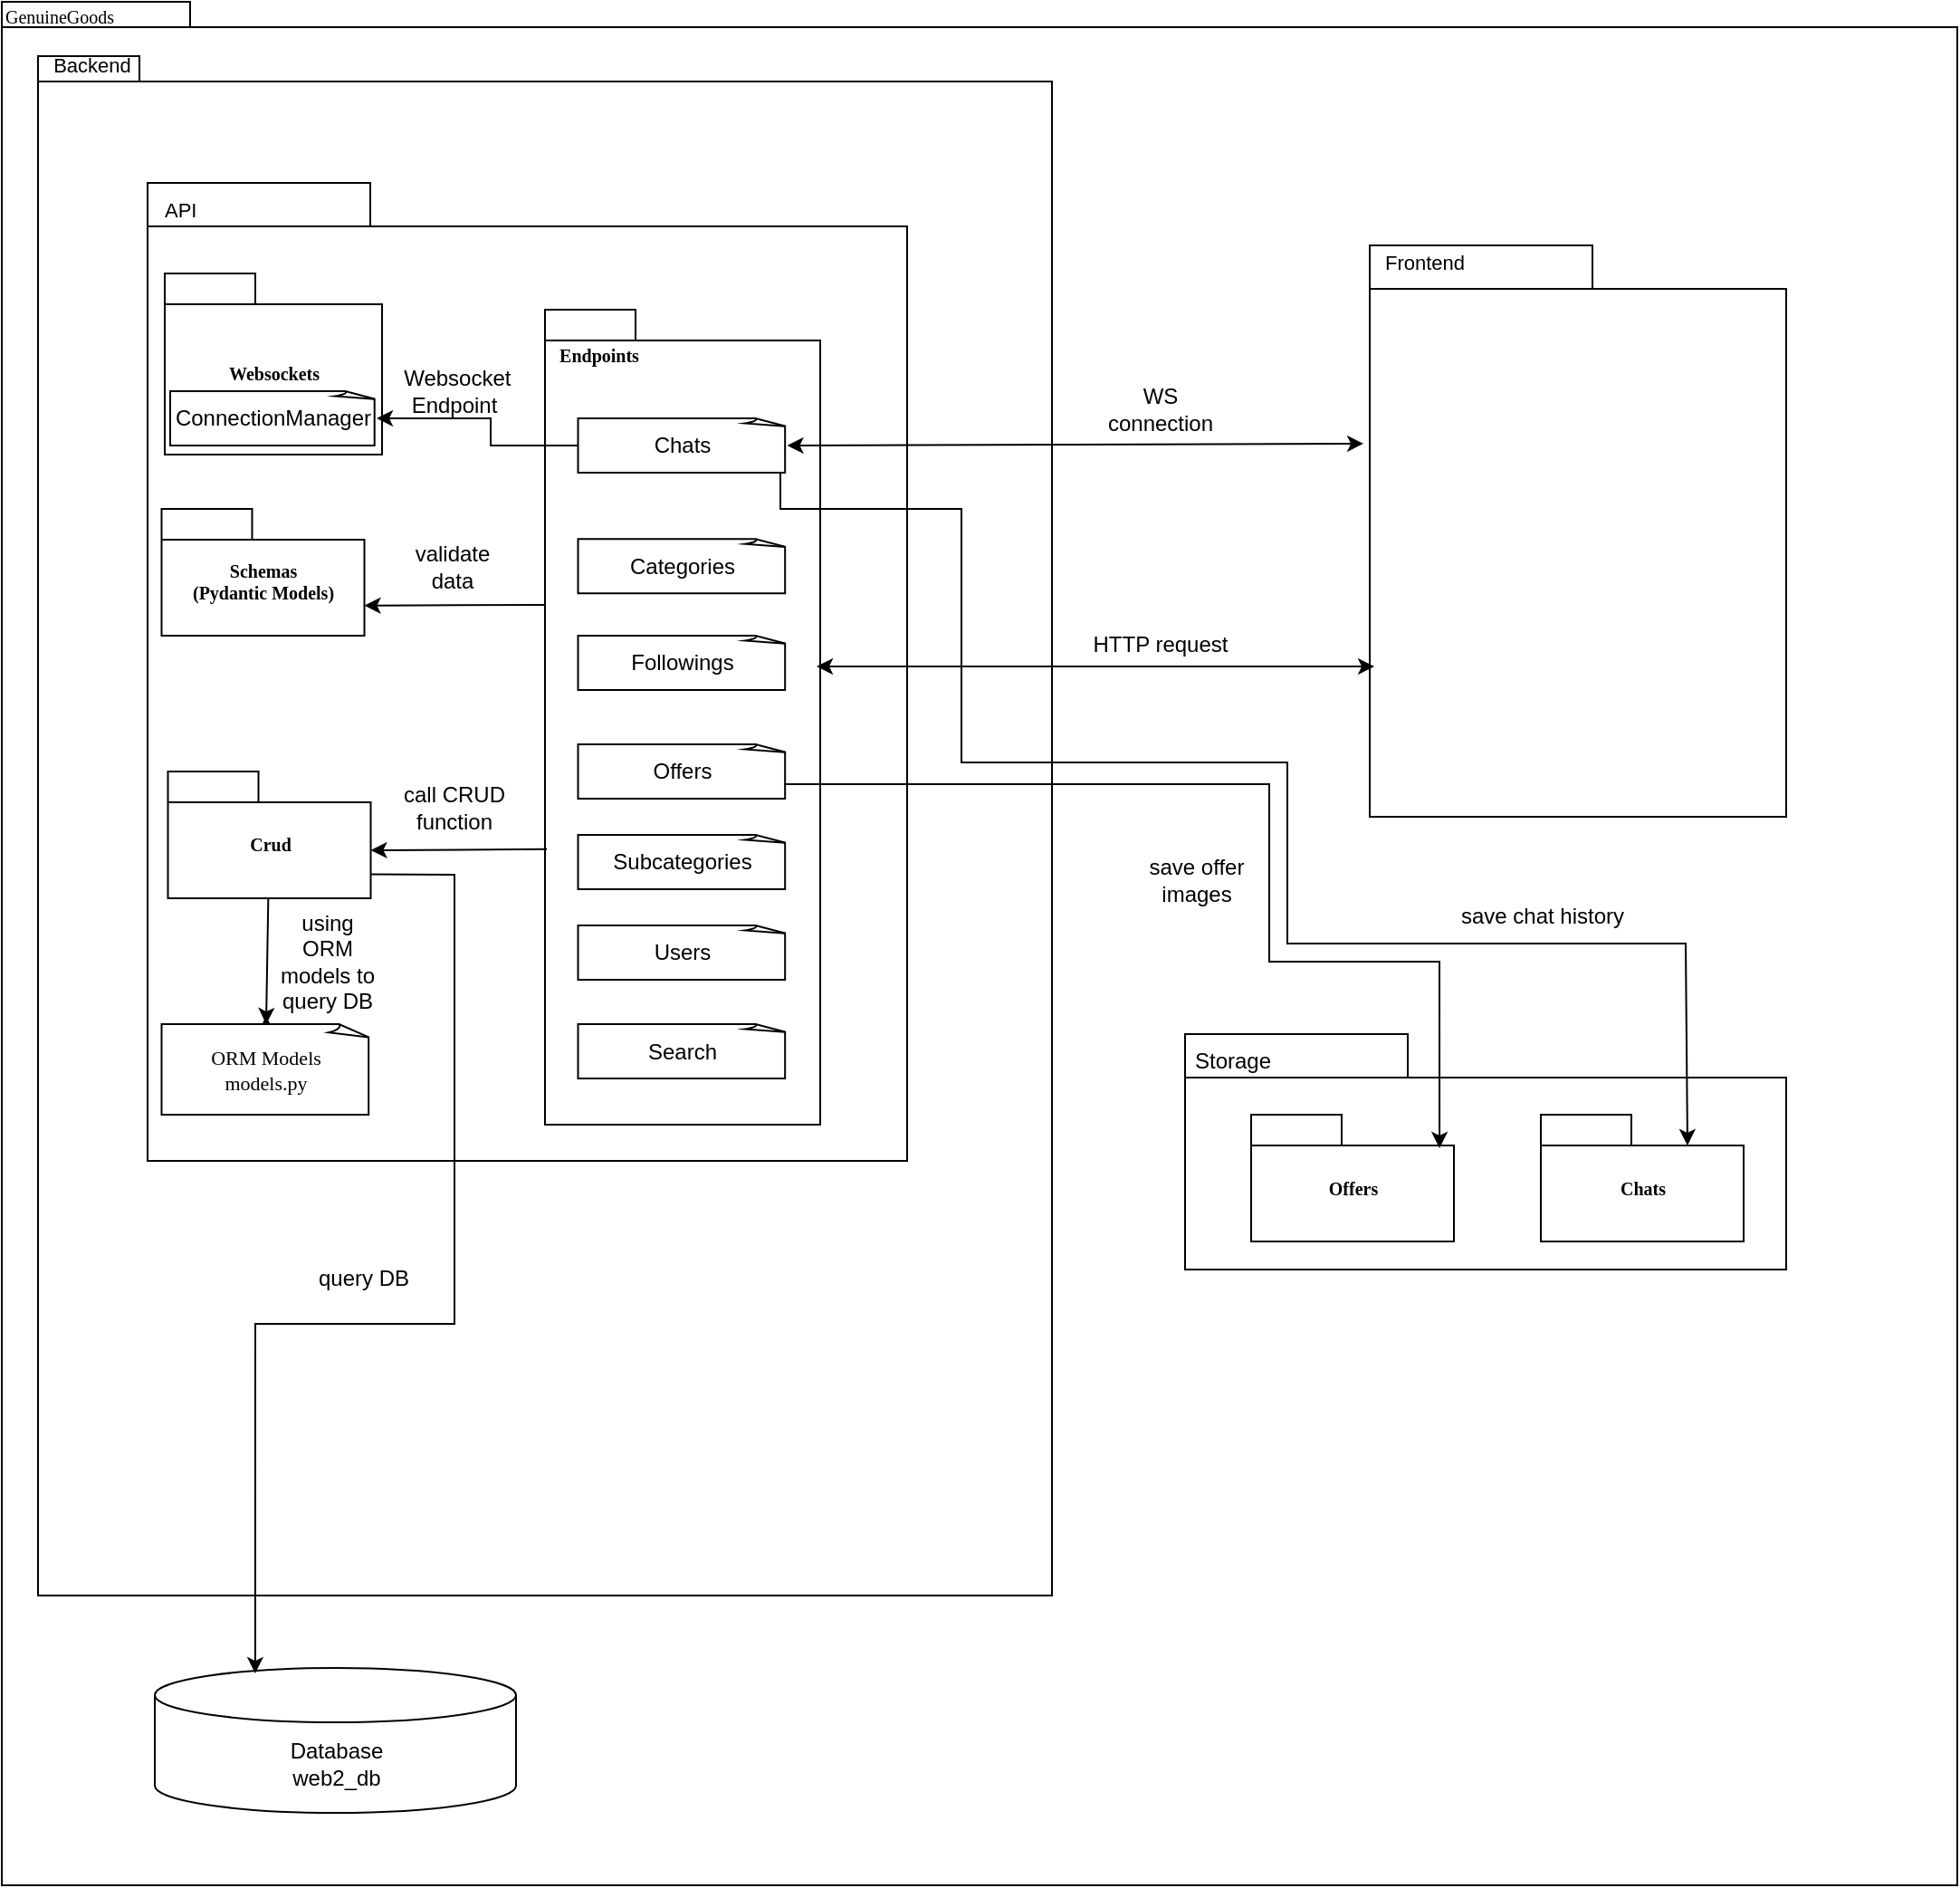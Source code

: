 <mxfile version="22.0.8" type="device">
  <diagram name="Page-1" id="b5b7bab2-c9e2-2cf4-8b2a-24fd1a2a6d21">
    <mxGraphModel dx="2074" dy="1142" grid="1" gridSize="10" guides="1" tooltips="1" connect="1" arrows="1" fold="1" page="1" pageScale="1" pageWidth="827" pageHeight="1169" background="none" math="0" shadow="0">
      <root>
        <mxCell id="0" />
        <mxCell id="1" parent="0" />
        <mxCell id="gWJbVaERdnbdGJg79cWP-36" value="" style="shape=folder;fontStyle=1;spacingTop=10;tabWidth=40;tabHeight=14;tabPosition=left;html=1;whiteSpace=wrap;" vertex="1" parent="1">
          <mxGeometry x="290" y="160" width="1080" height="1040" as="geometry" />
        </mxCell>
        <mxCell id="gWJbVaERdnbdGJg79cWP-5" value="" style="shape=folder;fontStyle=1;spacingTop=10;tabWidth=40;tabHeight=14;tabPosition=left;html=1;whiteSpace=wrap;" vertex="1" parent="1">
          <mxGeometry x="310" y="190" width="560" height="850" as="geometry" />
        </mxCell>
        <mxCell id="6e0c8c40b5770093-30" value="" style="group" parent="1" vertex="1" connectable="0">
          <mxGeometry x="1045.5" y="294.5" width="230" height="315.5" as="geometry" />
        </mxCell>
        <mxCell id="6e0c8c40b5770093-24" value="" style="group" parent="6e0c8c40b5770093-30" vertex="1" connectable="0">
          <mxGeometry width="230" height="315.5" as="geometry" />
        </mxCell>
        <mxCell id="6e0c8c40b5770093-25" value="" style="shape=folder;fontStyle=1;spacingTop=10;tabWidth=123;tabHeight=24;tabPosition=left;html=1;rounded=0;shadow=0;comic=0;labelBackgroundColor=none;strokeWidth=1;fontFamily=Verdana;fontSize=10;align=center;" parent="6e0c8c40b5770093-24" vertex="1">
          <mxGeometry width="230" height="315.5" as="geometry" />
        </mxCell>
        <mxCell id="gWJbVaERdnbdGJg79cWP-3" value="&lt;font style=&quot;font-size: 11px;&quot;&gt;Frontend&lt;/font&gt;" style="text;html=1;strokeColor=none;fillColor=none;align=center;verticalAlign=middle;whiteSpace=wrap;rounded=0;" vertex="1" parent="6e0c8c40b5770093-24">
          <mxGeometry y="0.001" width="60" height="19.719" as="geometry" />
        </mxCell>
        <mxCell id="6e0c8c40b5770093-33" value="" style="shape=folder;fontStyle=1;spacingTop=10;tabWidth=123;tabHeight=24;tabPosition=left;html=1;rounded=0;shadow=0;comic=0;labelBackgroundColor=none;strokeColor=#000000;strokeWidth=1;fillColor=#ffffff;fontFamily=Verdana;fontSize=10;fontColor=#000000;align=right;labelPosition=left;verticalLabelPosition=top;verticalAlign=bottom;" parent="1" vertex="1">
          <mxGeometry x="370.5" y="260" width="419.5" height="540" as="geometry" />
        </mxCell>
        <mxCell id="6e0c8c40b5770093-42" value="" style="shape=folder;fontStyle=1;spacingTop=10;tabWidth=50;tabHeight=17;tabPosition=left;html=1;rounded=0;shadow=0;comic=0;labelBackgroundColor=none;strokeColor=#000000;strokeWidth=1;fillColor=#ffffff;fontFamily=Verdana;fontSize=10;fontColor=#000000;align=left;" parent="1" vertex="1">
          <mxGeometry x="590" y="330" width="152" height="450" as="geometry" />
        </mxCell>
        <mxCell id="6e0c8c40b5770093-43" value="Crud" style="shape=folder;fontStyle=1;spacingTop=10;tabWidth=50;tabHeight=17;tabPosition=left;html=1;rounded=0;shadow=0;comic=0;labelBackgroundColor=none;strokeColor=#000000;strokeWidth=1;fillColor=#ffffff;fontFamily=Verdana;fontSize=10;fontColor=#000000;align=center;" parent="1" vertex="1">
          <mxGeometry x="381.75" y="585" width="112" height="70" as="geometry" />
        </mxCell>
        <mxCell id="6e0c8c40b5770093-44" value="&lt;div&gt;Schemas&lt;/div&gt;(Pydantic Models)" style="shape=folder;fontStyle=1;spacingTop=10;tabWidth=50;tabHeight=17;tabPosition=left;html=1;rounded=0;shadow=0;comic=0;labelBackgroundColor=none;strokeColor=#000000;strokeWidth=1;fillColor=#ffffff;fontFamily=Verdana;fontSize=10;fontColor=#000000;align=center;" parent="1" vertex="1">
          <mxGeometry x="378.25" y="440" width="112" height="70" as="geometry" />
        </mxCell>
        <mxCell id="6e0c8c40b5770093-45" value="Websockets" style="shape=folder;fontStyle=1;spacingTop=10;tabWidth=50;tabHeight=17;tabPosition=left;html=1;rounded=0;shadow=0;comic=0;labelBackgroundColor=none;strokeColor=#000000;strokeWidth=1;fillColor=#ffffff;fontFamily=Verdana;fontSize=10;fontColor=#000000;align=center;" parent="1" vertex="1">
          <mxGeometry x="380" y="310" width="120" height="100" as="geometry" />
        </mxCell>
        <mxCell id="6e0c8c40b5770093-47" value="" style="shape=folder;fontStyle=1;spacingTop=10;tabWidth=123;tabHeight=24;tabPosition=left;html=1;rounded=0;shadow=0;comic=0;labelBackgroundColor=none;strokeWidth=1;fontFamily=Verdana;fontSize=10;align=center;" parent="1" vertex="1">
          <mxGeometry x="943.5" y="730" width="332" height="130" as="geometry" />
        </mxCell>
        <mxCell id="6e0c8c40b5770093-73" value="GenuineGoods" style="text;html=1;align=left;verticalAlign=top;spacingTop=-4;fontSize=10;fontFamily=Verdana" parent="1" vertex="1">
          <mxGeometry x="290" y="160" width="130" height="20" as="geometry" />
        </mxCell>
        <mxCell id="gWJbVaERdnbdGJg79cWP-2" value="&lt;div style=&quot;font-size: 11px;&quot; align=&quot;left&quot;&gt;API&lt;/div&gt;" style="text;html=1;strokeColor=none;fillColor=none;align=left;verticalAlign=middle;whiteSpace=wrap;rounded=0;" vertex="1" parent="1">
          <mxGeometry x="378.25" y="260" width="60" height="30" as="geometry" />
        </mxCell>
        <mxCell id="gWJbVaERdnbdGJg79cWP-6" value="&lt;div&gt;Database&lt;/div&gt;&lt;div&gt;web2_db&lt;br&gt;&lt;/div&gt;" style="shape=cylinder3;whiteSpace=wrap;html=1;boundedLbl=1;backgroundOutline=1;size=15;" vertex="1" parent="1">
          <mxGeometry x="374.5" y="1080" width="199.5" height="80" as="geometry" />
        </mxCell>
        <mxCell id="gWJbVaERdnbdGJg79cWP-27" style="edgeStyle=orthogonalEdgeStyle;rounded=0;orthogonalLoop=1;jettySize=auto;html=1;exitX=0.5;exitY=0;exitDx=0;exitDy=0;exitPerimeter=0;" edge="1" parent="1" source="gWJbVaERdnbdGJg79cWP-7">
          <mxGeometry relative="1" as="geometry">
            <mxPoint x="436" y="720" as="targetPoint" />
          </mxGeometry>
        </mxCell>
        <mxCell id="gWJbVaERdnbdGJg79cWP-7" value="&lt;div style=&quot;font-size: 11px;&quot;&gt;&lt;font face=&quot;Verdana&quot; style=&quot;font-size: 11px;&quot;&gt;ORM Models&lt;/font&gt;&lt;/div&gt;&lt;div style=&quot;font-size: 11px;&quot;&gt;&lt;font face=&quot;Verdana&quot; style=&quot;font-size: 11px;&quot;&gt;models.py&lt;font style=&quot;font-size: 11px;&quot;&gt;&lt;br&gt;&lt;/font&gt;&lt;/font&gt;&lt;/div&gt;" style="whiteSpace=wrap;html=1;shape=mxgraph.basic.document" vertex="1" parent="1">
          <mxGeometry x="378.25" y="724.5" width="115.5" height="50" as="geometry" />
        </mxCell>
        <mxCell id="gWJbVaERdnbdGJg79cWP-11" value="Categories" style="whiteSpace=wrap;html=1;shape=mxgraph.basic.document" vertex="1" parent="1">
          <mxGeometry x="608.25" y="456.63" width="115.5" height="30" as="geometry" />
        </mxCell>
        <mxCell id="gWJbVaERdnbdGJg79cWP-13" value="Chats" style="whiteSpace=wrap;html=1;shape=mxgraph.basic.document" vertex="1" parent="1">
          <mxGeometry x="608.25" y="390" width="115.5" height="30" as="geometry" />
        </mxCell>
        <mxCell id="gWJbVaERdnbdGJg79cWP-14" value="Followings" style="whiteSpace=wrap;html=1;shape=mxgraph.basic.document" vertex="1" parent="1">
          <mxGeometry x="608.25" y="510" width="115.5" height="30" as="geometry" />
        </mxCell>
        <mxCell id="gWJbVaERdnbdGJg79cWP-15" value="Offers" style="whiteSpace=wrap;html=1;shape=mxgraph.basic.document" vertex="1" parent="1">
          <mxGeometry x="608.25" y="570" width="115.5" height="30" as="geometry" />
        </mxCell>
        <mxCell id="gWJbVaERdnbdGJg79cWP-16" value="Subcategories" style="whiteSpace=wrap;html=1;shape=mxgraph.basic.document" vertex="1" parent="1">
          <mxGeometry x="608.25" y="620" width="115.5" height="30" as="geometry" />
        </mxCell>
        <mxCell id="gWJbVaERdnbdGJg79cWP-17" value="Users" style="whiteSpace=wrap;html=1;shape=mxgraph.basic.document" vertex="1" parent="1">
          <mxGeometry x="608.25" y="670" width="115.5" height="30" as="geometry" />
        </mxCell>
        <mxCell id="gWJbVaERdnbdGJg79cWP-19" value="HTTP request" style="text;html=1;strokeColor=none;fillColor=none;align=center;verticalAlign=middle;whiteSpace=wrap;rounded=0;" vertex="1" parent="1">
          <mxGeometry x="880" y="500" width="100" height="30" as="geometry" />
        </mxCell>
        <mxCell id="gWJbVaERdnbdGJg79cWP-21" value="validate data " style="text;html=1;strokeColor=none;fillColor=none;align=center;verticalAlign=middle;whiteSpace=wrap;rounded=0;" vertex="1" parent="1">
          <mxGeometry x="508.75" y="456.63" width="60" height="30" as="geometry" />
        </mxCell>
        <mxCell id="gWJbVaERdnbdGJg79cWP-25" value="call CRUD function" style="text;html=1;strokeColor=none;fillColor=none;align=center;verticalAlign=middle;whiteSpace=wrap;rounded=0;" vertex="1" parent="1">
          <mxGeometry x="510" y="590" width="60" height="30" as="geometry" />
        </mxCell>
        <mxCell id="gWJbVaERdnbdGJg79cWP-28" value="using ORM models to query DB" style="text;html=1;strokeColor=none;fillColor=none;align=center;verticalAlign=middle;whiteSpace=wrap;rounded=0;" vertex="1" parent="1">
          <mxGeometry x="440" y="680" width="60" height="20" as="geometry" />
        </mxCell>
        <mxCell id="gWJbVaERdnbdGJg79cWP-29" value="" style="endArrow=classic;startArrow=classic;html=1;rounded=0;entryX=0.011;entryY=0.737;entryDx=0;entryDy=0;entryPerimeter=0;" edge="1" parent="1" target="6e0c8c40b5770093-25">
          <mxGeometry width="50" height="50" relative="1" as="geometry">
            <mxPoint x="740" y="527" as="sourcePoint" />
            <mxPoint x="850" y="630" as="targetPoint" />
          </mxGeometry>
        </mxCell>
        <mxCell id="gWJbVaERdnbdGJg79cWP-30" value="" style="endArrow=classic;html=1;rounded=0;entryX=0;entryY=0;entryDx=112;entryDy=56.75;entryPerimeter=0;" edge="1" parent="1">
          <mxGeometry width="50" height="50" relative="1" as="geometry">
            <mxPoint x="590" y="493" as="sourcePoint" />
            <mxPoint x="490.25" y="493.38" as="targetPoint" />
          </mxGeometry>
        </mxCell>
        <mxCell id="gWJbVaERdnbdGJg79cWP-31" value="" style="endArrow=classic;html=1;rounded=0;entryX=0;entryY=0;entryDx=112;entryDy=43.5;entryPerimeter=0;exitX=0.007;exitY=0.662;exitDx=0;exitDy=0;exitPerimeter=0;" edge="1" parent="1" source="6e0c8c40b5770093-42" target="6e0c8c40b5770093-43">
          <mxGeometry width="50" height="50" relative="1" as="geometry">
            <mxPoint x="800" y="680" as="sourcePoint" />
            <mxPoint x="850" y="630" as="targetPoint" />
          </mxGeometry>
        </mxCell>
        <mxCell id="gWJbVaERdnbdGJg79cWP-32" value="" style="endArrow=classic;html=1;rounded=0;entryX=0.5;entryY=0;entryDx=0;entryDy=0;entryPerimeter=0;" edge="1" parent="1" source="6e0c8c40b5770093-43" target="gWJbVaERdnbdGJg79cWP-7">
          <mxGeometry width="50" height="50" relative="1" as="geometry">
            <mxPoint x="800" y="680" as="sourcePoint" />
            <mxPoint x="850" y="630" as="targetPoint" />
          </mxGeometry>
        </mxCell>
        <mxCell id="gWJbVaERdnbdGJg79cWP-33" value="" style="endArrow=classic;html=1;rounded=0;exitX=0;exitY=0;exitDx=112;exitDy=56.75;exitPerimeter=0;entryX=0.278;entryY=0.038;entryDx=0;entryDy=0;entryPerimeter=0;" edge="1" parent="1" source="6e0c8c40b5770093-43" target="gWJbVaERdnbdGJg79cWP-6">
          <mxGeometry width="50" height="50" relative="1" as="geometry">
            <mxPoint x="800" y="680" as="sourcePoint" />
            <mxPoint x="850" y="630" as="targetPoint" />
            <Array as="points">
              <mxPoint x="540" y="642" />
              <mxPoint x="540" y="890" />
              <mxPoint x="430" y="890" />
            </Array>
          </mxGeometry>
        </mxCell>
        <mxCell id="gWJbVaERdnbdGJg79cWP-34" value="query DB" style="text;html=1;strokeColor=none;fillColor=none;align=center;verticalAlign=middle;whiteSpace=wrap;rounded=0;" vertex="1" parent="1">
          <mxGeometry x="460" y="850" width="60" height="30" as="geometry" />
        </mxCell>
        <mxCell id="gWJbVaERdnbdGJg79cWP-37" value="&lt;p style=&quot;line-height: 120%;&quot;&gt;&lt;font style=&quot;font-size: 11px;&quot;&gt;Backend&lt;/font&gt;&lt;/p&gt;" style="text;html=1;strokeColor=none;fillColor=none;align=center;verticalAlign=middle;whiteSpace=wrap;rounded=0;" vertex="1" parent="1">
          <mxGeometry x="310" y="180" width="60" height="30" as="geometry" />
        </mxCell>
        <mxCell id="gWJbVaERdnbdGJg79cWP-38" value="ConnectionManager" style="whiteSpace=wrap;html=1;shape=mxgraph.basic.document" vertex="1" parent="1">
          <mxGeometry x="383" y="375" width="114" height="30" as="geometry" />
        </mxCell>
        <mxCell id="gWJbVaERdnbdGJg79cWP-41" value="&amp;nbsp;Websocket Endpoint" style="text;html=1;strokeColor=none;fillColor=none;align=center;verticalAlign=middle;whiteSpace=wrap;rounded=0;" vertex="1" parent="1">
          <mxGeometry x="510" y="360" width="60" height="30" as="geometry" />
        </mxCell>
        <mxCell id="gWJbVaERdnbdGJg79cWP-42" value="" style="endArrow=classic;html=1;rounded=0;entryX=1;entryY=0.5;entryDx=0;entryDy=0;entryPerimeter=0;exitX=0;exitY=0.5;exitDx=0;exitDy=0;exitPerimeter=0;" edge="1" parent="1" source="gWJbVaERdnbdGJg79cWP-13" target="gWJbVaERdnbdGJg79cWP-38">
          <mxGeometry width="50" height="50" relative="1" as="geometry">
            <mxPoint x="610" y="390" as="sourcePoint" />
            <mxPoint x="700" y="760" as="targetPoint" />
            <Array as="points">
              <mxPoint x="560" y="405" />
              <mxPoint x="560" y="390" />
            </Array>
          </mxGeometry>
        </mxCell>
        <mxCell id="gWJbVaERdnbdGJg79cWP-43" value="" style="endArrow=classic;startArrow=classic;html=1;rounded=0;exitX=1;exitY=0.5;exitDx=0;exitDy=0;exitPerimeter=0;entryX=-0.015;entryY=0.347;entryDx=0;entryDy=0;entryPerimeter=0;" edge="1" parent="1" source="gWJbVaERdnbdGJg79cWP-13" target="6e0c8c40b5770093-25">
          <mxGeometry width="50" height="50" relative="1" as="geometry">
            <mxPoint x="650" y="810" as="sourcePoint" />
            <mxPoint x="1044" y="385" as="targetPoint" />
          </mxGeometry>
        </mxCell>
        <mxCell id="gWJbVaERdnbdGJg79cWP-46" value="WS connection" style="text;html=1;strokeColor=none;fillColor=none;align=center;verticalAlign=middle;whiteSpace=wrap;rounded=0;" vertex="1" parent="1">
          <mxGeometry x="900" y="370" width="60" height="30" as="geometry" />
        </mxCell>
        <mxCell id="gWJbVaERdnbdGJg79cWP-47" value="Offers" style="shape=folder;fontStyle=1;spacingTop=10;tabWidth=50;tabHeight=17;tabPosition=left;html=1;rounded=0;shadow=0;comic=0;labelBackgroundColor=none;strokeColor=#000000;strokeWidth=1;fillColor=#ffffff;fontFamily=Verdana;fontSize=10;fontColor=#000000;align=center;" vertex="1" parent="1">
          <mxGeometry x="980" y="774.5" width="112" height="70" as="geometry" />
        </mxCell>
        <mxCell id="gWJbVaERdnbdGJg79cWP-48" value="Chats" style="shape=folder;fontStyle=1;spacingTop=10;tabWidth=50;tabHeight=17;tabPosition=left;html=1;rounded=0;shadow=0;comic=0;labelBackgroundColor=none;strokeColor=#000000;strokeWidth=1;fillColor=#ffffff;fontFamily=Verdana;fontSize=10;fontColor=#000000;align=center;" vertex="1" parent="1">
          <mxGeometry x="1140" y="774.5" width="112" height="70" as="geometry" />
        </mxCell>
        <mxCell id="gWJbVaERdnbdGJg79cWP-49" value="Storage" style="text;html=1;strokeColor=none;fillColor=none;align=center;verticalAlign=middle;whiteSpace=wrap;rounded=0;" vertex="1" parent="1">
          <mxGeometry x="940" y="730" width="60" height="30" as="geometry" />
        </mxCell>
        <mxCell id="gWJbVaERdnbdGJg79cWP-50" value="" style="endArrow=classic;html=1;rounded=0;exitX=0.985;exitY=0.733;exitDx=0;exitDy=0;exitPerimeter=0;entryX=0.929;entryY=0.264;entryDx=0;entryDy=0;entryPerimeter=0;" edge="1" parent="1" source="gWJbVaERdnbdGJg79cWP-15" target="gWJbVaERdnbdGJg79cWP-47">
          <mxGeometry width="50" height="50" relative="1" as="geometry">
            <mxPoint x="650" y="660" as="sourcePoint" />
            <mxPoint x="700" y="610" as="targetPoint" />
            <Array as="points">
              <mxPoint x="990" y="592" />
              <mxPoint x="990" y="690" />
              <mxPoint x="1084" y="690" />
            </Array>
          </mxGeometry>
        </mxCell>
        <mxCell id="gWJbVaERdnbdGJg79cWP-51" value="" style="endArrow=classic;html=1;rounded=0;entryX=0;entryY=0;entryDx=81;entryDy=17;entryPerimeter=0;" edge="1" parent="1" target="gWJbVaERdnbdGJg79cWP-48">
          <mxGeometry width="50" height="50" relative="1" as="geometry">
            <mxPoint x="720" y="420" as="sourcePoint" />
            <mxPoint x="700" y="610" as="targetPoint" />
            <Array as="points">
              <mxPoint x="720" y="440" />
              <mxPoint x="820" y="440" />
              <mxPoint x="820" y="580" />
              <mxPoint x="1000" y="580" />
              <mxPoint x="1000" y="680" />
              <mxPoint x="1220" y="680" />
            </Array>
          </mxGeometry>
        </mxCell>
        <mxCell id="gWJbVaERdnbdGJg79cWP-52" value="save chat history" style="text;html=1;strokeColor=none;fillColor=none;align=center;verticalAlign=middle;whiteSpace=wrap;rounded=0;" vertex="1" parent="1">
          <mxGeometry x="1092" y="650" width="98" height="30" as="geometry" />
        </mxCell>
        <mxCell id="gWJbVaERdnbdGJg79cWP-53" value="save offer images" style="text;html=1;strokeColor=none;fillColor=none;align=center;verticalAlign=middle;whiteSpace=wrap;rounded=0;" vertex="1" parent="1">
          <mxGeometry x="920" y="630" width="60" height="30" as="geometry" />
        </mxCell>
        <mxCell id="gWJbVaERdnbdGJg79cWP-54" value="Search" style="whiteSpace=wrap;html=1;shape=mxgraph.basic.document" vertex="1" parent="1">
          <mxGeometry x="608.25" y="724.5" width="115.5" height="30" as="geometry" />
        </mxCell>
        <mxCell id="gWJbVaERdnbdGJg79cWP-55" value="&lt;font size=&quot;1&quot;&gt;&lt;b&gt;&lt;font style=&quot;font-size: 10px;&quot; face=&quot;Verdana&quot;&gt;Endpoints&lt;/font&gt;&lt;/b&gt;&lt;/font&gt;" style="text;html=1;strokeColor=none;fillColor=none;align=center;verticalAlign=middle;whiteSpace=wrap;rounded=0;" vertex="1" parent="1">
          <mxGeometry x="590" y="340" width="60" height="30" as="geometry" />
        </mxCell>
      </root>
    </mxGraphModel>
  </diagram>
</mxfile>
